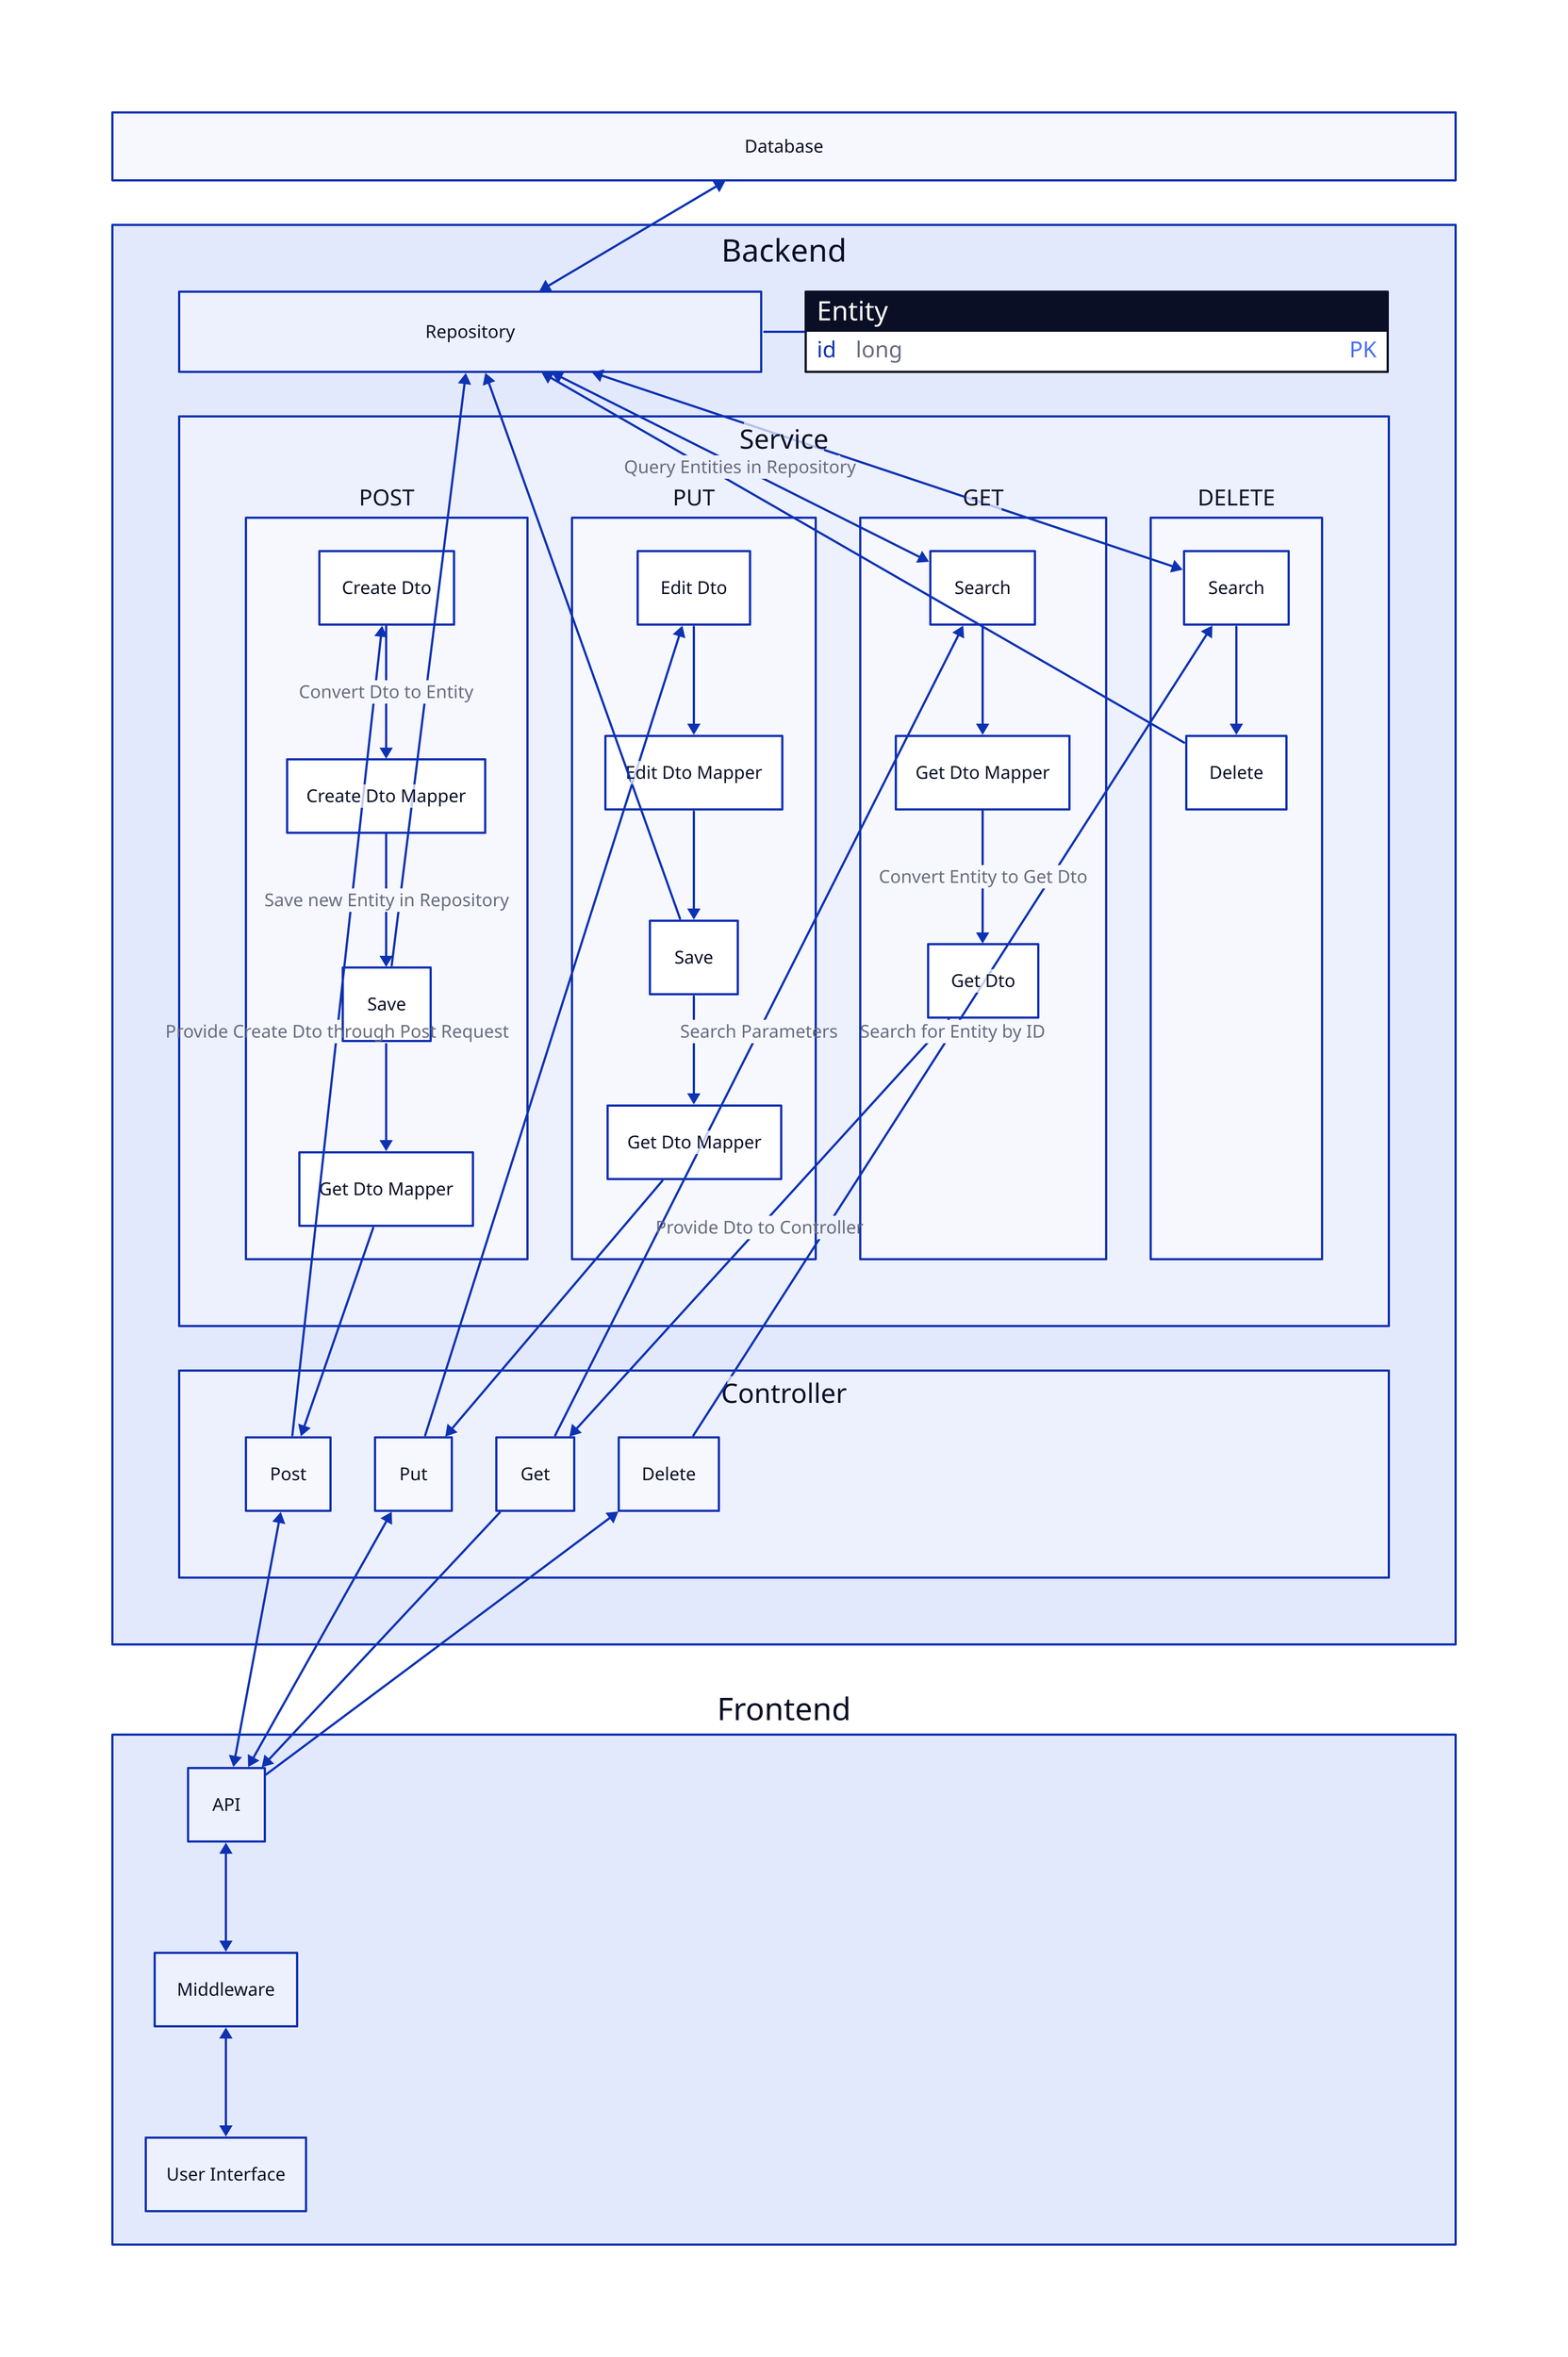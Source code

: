 grid-rows: 3

classes: {
    mapping: {
        
    }
}

Database: {
    width: 800
}

Backend: {
    grid-rows: 3
}

Backend.Repository: {

}

Backend.Entity: {

}

Backend.Service: {
    grid-columns: 4
}

Backend.Controller: {
    grid-columns: 4
}

Backend.Controller.Post: {
    class: mapping
}

Backend.Controller.Put: {
    class: mapping
}

Backend.Controller.Get: {
    class: mapping
}

Backend.Controller.Delete: {
    class: mapping
}

Database <-> Backend.Repository

Backend.Entity -- Backend.Repository
Backend.Entity: {
    shape: sql_table
    id: long { constraint: primary_key }
}

Backend.Controller.Post -> Backend.Service.POST.Create Dto: Provide Create Dto through Post Request
Backend.Service.POST.Create Dto -> Backend.Service.POST.Create Dto Mapper: Convert Dto to Entity 
Backend.Service.POST.Create Dto Mapper -> Backend.Service.POST.Save: Save new Entity in Repository
Backend.Service.POST.Save -> Backend.Repository
Backend.Service.POST.Save -> Backend.Service.POST.Get Dto Mapper
Backend.Service.POST.Get Dto Mapper -> Backend.Controller.Post

Backend.Controller.Put -> Backend.Service.PUT.Edit Dto
Backend.Service.PUT.Edit Dto -> Backend.Service.PUT.Edit Dto Mapper 
Backend.Service.PUT.Edit Dto Mapper -> Backend.Service.PUT.Save
Backend.Service.PUT.Save -> Backend.Repository
Backend.Service.PUT.Save -> Backend.Service.PUT.Get Dto Mapper
Backend.Service.PUT.Get Dto Mapper -> Backend.Controller.Put

Backend.Controller.Get -> Backend.Service.GET.Search: Search Parameters
Backend.Service.GET.Search <-> Backend.Repository: Query Entities in Repository
Backend.Service.GET.Search -> Backend.Service.GET.Get Dto Mapper
Backend.Service.GET.Get Dto Mapper -> Backend.Service.GET.Get Dto: Convert Entity to Get Dto
Backend.Service.GET.Get Dto -> Backend.Controller.Get: Provide Dto to Controller

Backend.Controller.Delete -> Backend.Service.DELETE.Search: Search for Entity by ID
Backend.Service.DELETE.Search <-> Backend.Repository
Backend.Service.DELETE.Search -> Backend.Service.DELETE.Delete
Backend.Service.DELETE.Delete -> Backend.Repository

Backend.Controller.Get -> Frontend.API
Backend.Controller.Post <-> Frontend.API
Backend.Controller.Put <-> Frontend.API
Backend.Controller.Delete <- Frontend.API

Frontend.API <-> Frontend.Middleware
Frontend.Middleware <-> Frontend.User Interface
